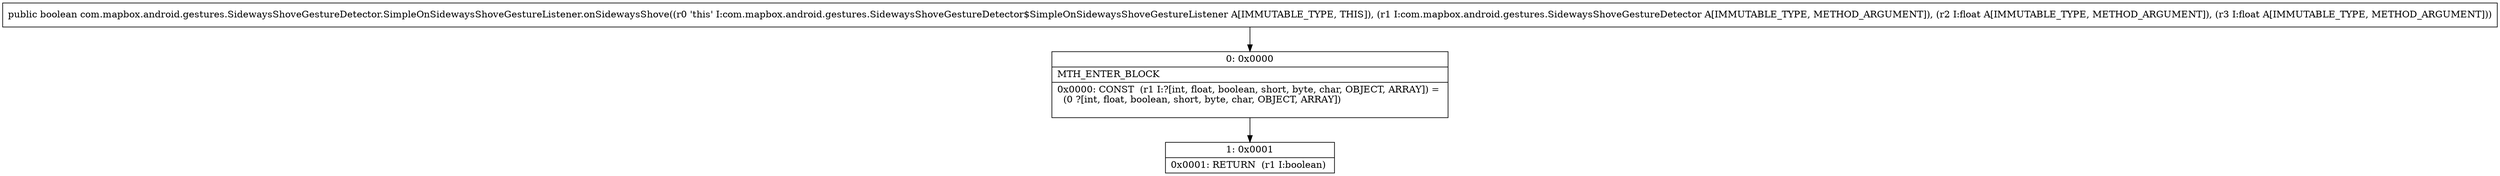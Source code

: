digraph "CFG forcom.mapbox.android.gestures.SidewaysShoveGestureDetector.SimpleOnSidewaysShoveGestureListener.onSidewaysShove(Lcom\/mapbox\/android\/gestures\/SidewaysShoveGestureDetector;FF)Z" {
Node_0 [shape=record,label="{0\:\ 0x0000|MTH_ENTER_BLOCK\l|0x0000: CONST  (r1 I:?[int, float, boolean, short, byte, char, OBJECT, ARRAY]) = \l  (0 ?[int, float, boolean, short, byte, char, OBJECT, ARRAY])\l \l}"];
Node_1 [shape=record,label="{1\:\ 0x0001|0x0001: RETURN  (r1 I:boolean) \l}"];
MethodNode[shape=record,label="{public boolean com.mapbox.android.gestures.SidewaysShoveGestureDetector.SimpleOnSidewaysShoveGestureListener.onSidewaysShove((r0 'this' I:com.mapbox.android.gestures.SidewaysShoveGestureDetector$SimpleOnSidewaysShoveGestureListener A[IMMUTABLE_TYPE, THIS]), (r1 I:com.mapbox.android.gestures.SidewaysShoveGestureDetector A[IMMUTABLE_TYPE, METHOD_ARGUMENT]), (r2 I:float A[IMMUTABLE_TYPE, METHOD_ARGUMENT]), (r3 I:float A[IMMUTABLE_TYPE, METHOD_ARGUMENT])) }"];
MethodNode -> Node_0;
Node_0 -> Node_1;
}

